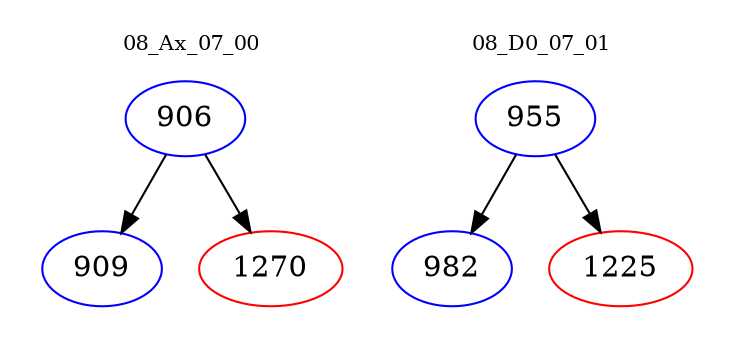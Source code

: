 digraph{
subgraph cluster_0 {
color = white
label = "08_Ax_07_00";
fontsize=10;
T0_906 [label="906", color="blue"]
T0_906 -> T0_909 [color="black"]
T0_909 [label="909", color="blue"]
T0_906 -> T0_1270 [color="black"]
T0_1270 [label="1270", color="red"]
}
subgraph cluster_1 {
color = white
label = "08_D0_07_01";
fontsize=10;
T1_955 [label="955", color="blue"]
T1_955 -> T1_982 [color="black"]
T1_982 [label="982", color="blue"]
T1_955 -> T1_1225 [color="black"]
T1_1225 [label="1225", color="red"]
}
}
